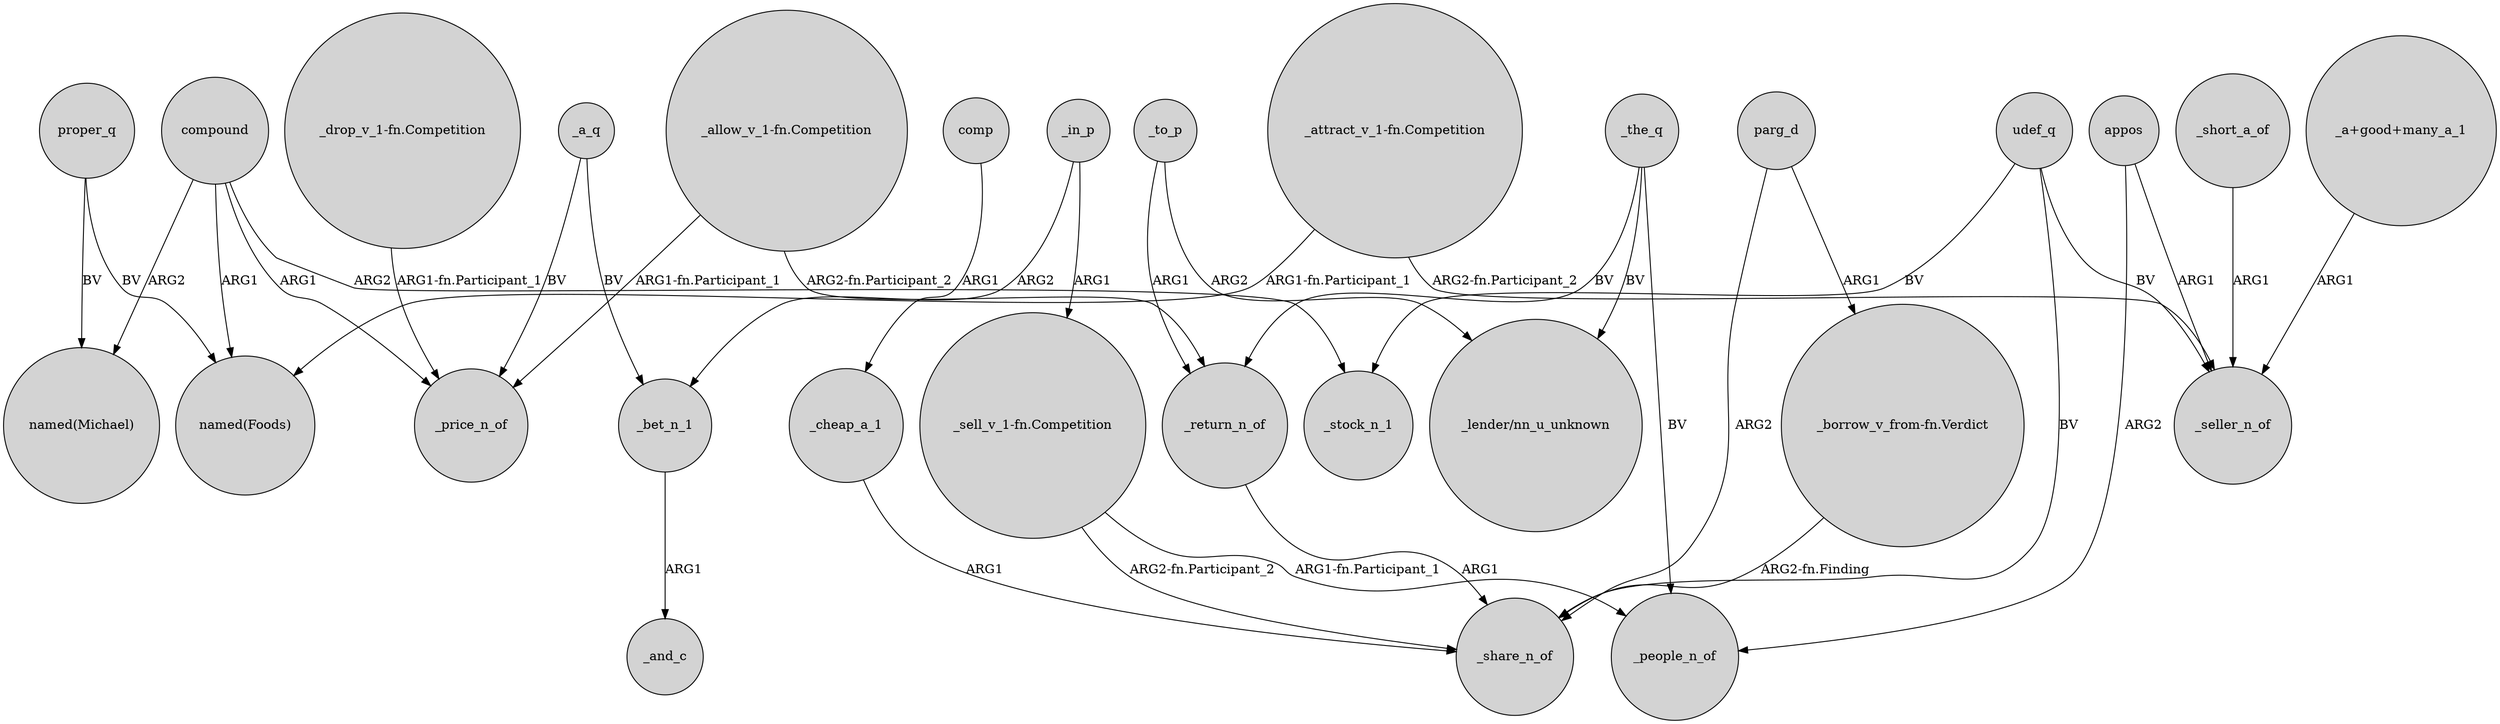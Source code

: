 digraph {
	node [shape=circle style=filled]
	"_attract_v_1-fn.Competition" -> "named(Foods)" [label="ARG1-fn.Participant_1"]
	parg_d -> "_borrow_v_from-fn.Verdict" [label=ARG1]
	_short_a_of -> _seller_n_of [label=ARG1]
	"_sell_v_1-fn.Competition" -> _share_n_of [label="ARG2-fn.Participant_2"]
	compound -> "named(Foods)" [label=ARG1]
	compound -> "named(Michael)" [label=ARG2]
	_to_p -> _return_n_of [label=ARG1]
	"_allow_v_1-fn.Competition" -> _return_n_of [label="ARG2-fn.Participant_2"]
	_a_q -> _bet_n_1 [label=BV]
	udef_q -> _seller_n_of [label=BV]
	"_attract_v_1-fn.Competition" -> _seller_n_of [label="ARG2-fn.Participant_2"]
	_the_q -> _return_n_of [label=BV]
	_to_p -> "_lender/nn_u_unknown" [label=ARG2]
	"_drop_v_1-fn.Competition" -> _price_n_of [label="ARG1-fn.Participant_1"]
	_in_p -> _bet_n_1 [label=ARG2]
	"_allow_v_1-fn.Competition" -> _price_n_of [label="ARG1-fn.Participant_1"]
	_the_q -> "_lender/nn_u_unknown" [label=BV]
	"_borrow_v_from-fn.Verdict" -> _share_n_of [label="ARG2-fn.Finding"]
	proper_q -> "named(Michael)" [label=BV]
	_return_n_of -> _share_n_of [label=ARG1]
	udef_q -> _stock_n_1 [label=BV]
	_cheap_a_1 -> _share_n_of [label=ARG1]
	_the_q -> _people_n_of [label=BV]
	udef_q -> _share_n_of [label=BV]
	compound -> _stock_n_1 [label=ARG2]
	proper_q -> "named(Foods)" [label=BV]
	"_a+good+many_a_1" -> _seller_n_of [label=ARG1]
	appos -> _seller_n_of [label=ARG1]
	appos -> _people_n_of [label=ARG2]
	comp -> _cheap_a_1 [label=ARG1]
	parg_d -> _share_n_of [label=ARG2]
	_bet_n_1 -> _and_c [label=ARG1]
	"_sell_v_1-fn.Competition" -> _people_n_of [label="ARG1-fn.Participant_1"]
	compound -> _price_n_of [label=ARG1]
	_in_p -> "_sell_v_1-fn.Competition" [label=ARG1]
	_a_q -> _price_n_of [label=BV]
}
